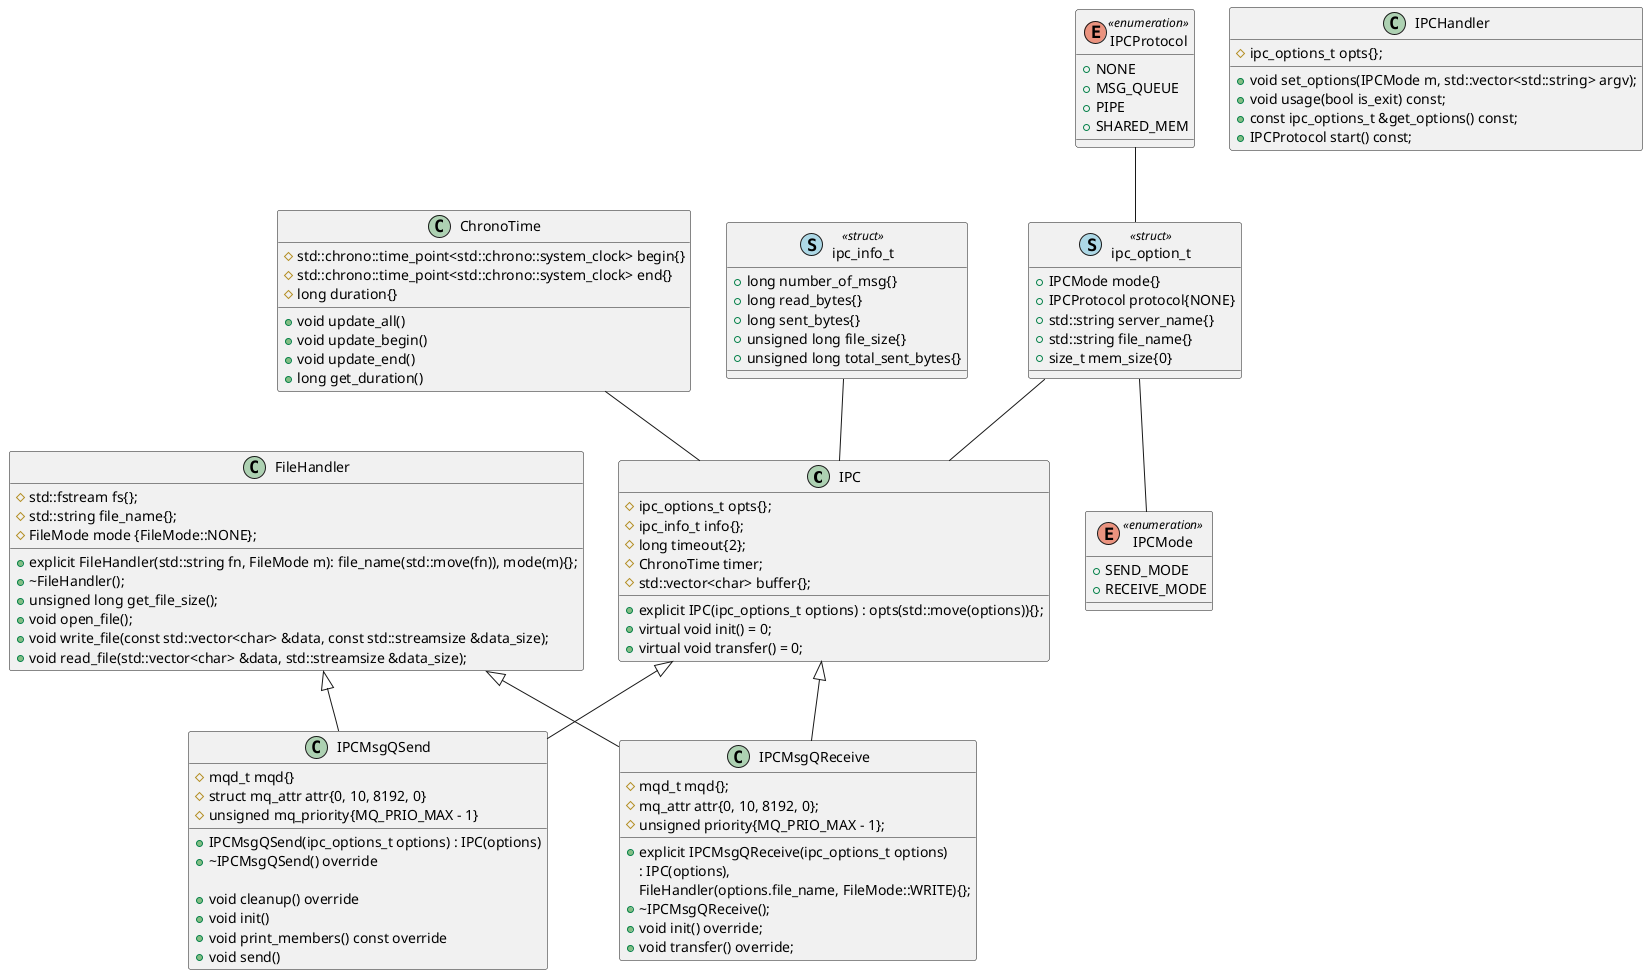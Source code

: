 @startuml
class IPC
{
	# ipc_options_t opts{};
	# ipc_info_t info{};
	# long timeout{2};
	# ChronoTime timer;
	# std::vector<char> buffer{};

	+ explicit IPC(ipc_options_t options) : opts(std::move(options)){};
	+ virtual void init() = 0;
	+ virtual void transfer() = 0;
}

class IPCHandler
{
	# ipc_options_t opts{};

	+ void set_options(IPCMode m, std::vector<std::string> argv);
	+ void usage(bool is_exit) const;
	+ const ipc_options_t &get_options() const;
	+ IPCProtocol start() const;
}

class FileHandler
{
	# std::fstream fs{};
	# std::string file_name{};
	# FileMode mode {FileMode::NONE};

	+ explicit FileHandler(std::string fn, FileMode m): file_name(std::move(fn)), mode(m){};
	+ ~FileHandler();
	+ unsigned long get_file_size();
	+ void open_file();
	+ void write_file(const std::vector<char> &data, const std::streamsize &data_size);
	+ void read_file(std::vector<char> &data, std::streamsize &data_size);
}

class IPCMsgQSend
{
# mqd_t mqd{}
# struct mq_attr attr{0, 10, 8192, 0}
# unsigned mq_priority{MQ_PRIO_MAX - 1}

	+ IPCMsgQSend(ipc_options_t options) : IPC(options)
	+ ~IPCMsgQSend() override

	+ void cleanup() override
	+ void init()
	+ void print_members() const override
	+ void send()
}

class IPCMsgQReceive
{
	# mqd_t mqd{};
	# mq_attr attr{0, 10, 8192, 0};
	# unsigned priority{MQ_PRIO_MAX - 1};
	+ explicit IPCMsgQReceive(ipc_options_t options)
	 	: IPC(options),
	 	  FileHandler(options.file_name, FileMode::WRITE){};
	+ ~IPCMsgQReceive();
	+ void init() override;
	+ void transfer() override;
}

enum IPCProtocol<<enumeration>>
{
	+ NONE
	+ MSG_QUEUE
	+ PIPE
	+ SHARED_MEM
}

enum IPCMode<<enumeration>>
{
	+ SEND_MODE
	+ RECEIVE_MODE
}

class ipc_option_t << (S,lightblue) struct>>
{
	+ IPCMode mode{}
	+ IPCProtocol protocol{NONE}
	+ std::string server_name{}
	+ std::string file_name{}
	+ size_t mem_size{0}
}

class ipc_info_t << (S,lightblue) struct>>
{
	+ long number_of_msg{}
	+ long read_bytes{}
	+ long sent_bytes{}
	+ unsigned long file_size{}
	+ unsigned long total_sent_bytes{}
}

class ChronoTime
{
	# std::chrono::time_point<std::chrono::system_clock> begin{}
	# std::chrono::time_point<std::chrono::system_clock> end{}
	# long duration{}

	+ void update_all()
	+ void update_begin()
	+ void update_end()
	+ long get_duration()
}

IPC <|-- IPCMsgQSend
FileHandler <|-- IPCMsgQSend

IPC <|-- IPCMsgQReceive
FileHandler <|-- IPCMsgQReceive

IPCProtocol -- ipc_option_t
ipc_option_t -- IPC
ipc_option_t -- IPCMode
ipc_info_t --  IPC
ChronoTime -- IPC

@enduml
